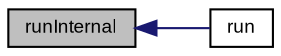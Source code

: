 digraph "runInternal"
{
  bgcolor="transparent";
  edge [fontname="Arial",fontsize="9",labelfontname="Arial",labelfontsize="9"];
  node [fontname="Arial",fontsize="9",shape=record];
  rankdir="LR";
  Node1 [label="runInternal",height=0.2,width=0.4,color="black", fillcolor="grey75", style="filled" fontcolor="black"];
  Node1 -> Node2 [dir="back",color="midnightblue",fontsize="9",style="solid",fontname="Arial"];
  Node2 [label="run",height=0.2,width=0.4,color="black",URL="$class_v_s_t_g_u_i_1_1_c_new_file_selector.html#a004f7b7322cdc375eaf1c62c4d193f2b",tooltip="the delegate will get a kSelectEndMessage throu the notify method where the sender is this CNewFileSe..."];
}
